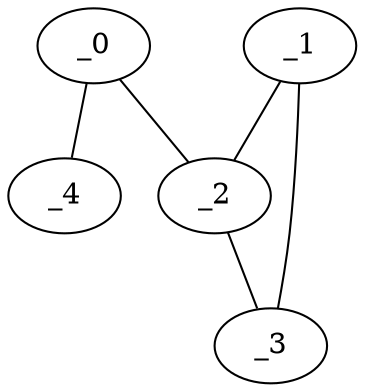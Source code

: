 graph XP1_0129 {
	_0	 [x="2.5",
		y="2.99"];
	_2	 [x="0.768139",
		y="0.161492"];
	_0 -- _2;
	_4	 [x="1.25001",
		y="0.119645"];
	_0 -- _4;
	_1	 [x="0.204909",
		y="2.87475"];
	_1 -- _2;
	_3	 [x="2.49775",
		y="0.510958"];
	_1 -- _3;
	_2 -- _3;
}
